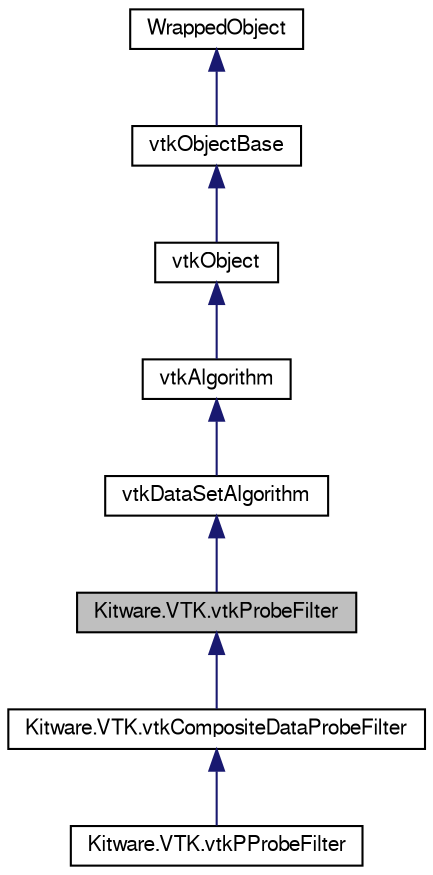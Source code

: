 digraph G
{
  bgcolor="transparent";
  edge [fontname="FreeSans",fontsize="10",labelfontname="FreeSans",labelfontsize="10"];
  node [fontname="FreeSans",fontsize="10",shape=record];
  Node1 [label="Kitware.VTK.vtkProbeFilter",height=0.2,width=0.4,color="black", fillcolor="grey75", style="filled" fontcolor="black"];
  Node2 -> Node1 [dir="back",color="midnightblue",fontsize="10",style="solid",fontname="FreeSans"];
  Node2 [label="vtkDataSetAlgorithm",height=0.2,width=0.4,color="black",URL="$class_kitware_1_1_v_t_k_1_1vtk_data_set_algorithm.html",tooltip="vtkDataSetAlgorithm - Superclass for algorithms that produce output of the same type as input..."];
  Node3 -> Node2 [dir="back",color="midnightblue",fontsize="10",style="solid",fontname="FreeSans"];
  Node3 [label="vtkAlgorithm",height=0.2,width=0.4,color="black",URL="$class_kitware_1_1_v_t_k_1_1vtk_algorithm.html",tooltip="vtkAlgorithm - Superclass for all sources, filters, and sinks in VTK."];
  Node4 -> Node3 [dir="back",color="midnightblue",fontsize="10",style="solid",fontname="FreeSans"];
  Node4 [label="vtkObject",height=0.2,width=0.4,color="black",URL="$class_kitware_1_1_v_t_k_1_1vtk_object.html",tooltip="vtkObject - abstract base class for most VTK objects"];
  Node5 -> Node4 [dir="back",color="midnightblue",fontsize="10",style="solid",fontname="FreeSans"];
  Node5 [label="vtkObjectBase",height=0.2,width=0.4,color="black",URL="$class_kitware_1_1_v_t_k_1_1vtk_object_base.html",tooltip="vtkObjectBase - abstract base class for most VTK objects"];
  Node6 -> Node5 [dir="back",color="midnightblue",fontsize="10",style="solid",fontname="FreeSans"];
  Node6 [label="WrappedObject",height=0.2,width=0.4,color="black",URL="$class_kitware_1_1_v_t_k_1_1_wrapped_object.html",tooltip="Base class for all the mummy wrapped classes in Kitware.VTK."];
  Node1 -> Node7 [dir="back",color="midnightblue",fontsize="10",style="solid",fontname="FreeSans"];
  Node7 [label="Kitware.VTK.vtkCompositeDataProbeFilter",height=0.2,width=0.4,color="black",URL="$class_kitware_1_1_v_t_k_1_1vtk_composite_data_probe_filter.html",tooltip="vtkCompositeDataProbeFilter - subclass of vtkProbeFilter which supports composite datasets in the inp..."];
  Node7 -> Node8 [dir="back",color="midnightblue",fontsize="10",style="solid",fontname="FreeSans"];
  Node8 [label="Kitware.VTK.vtkPProbeFilter",height=0.2,width=0.4,color="black",URL="$class_kitware_1_1_v_t_k_1_1vtk_p_probe_filter.html",tooltip="vtkPProbeFilter - probe dataset in parallel"];
}

